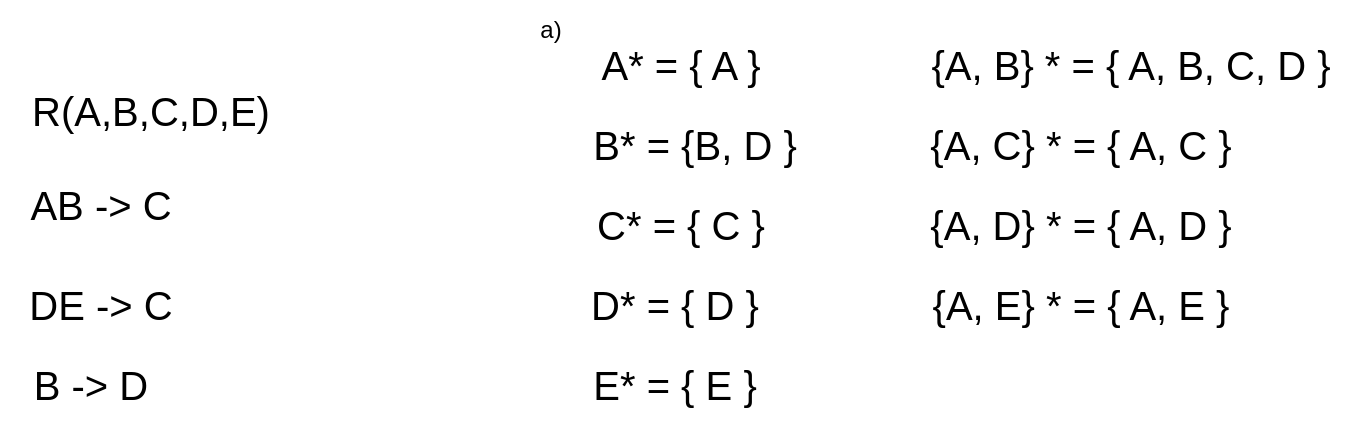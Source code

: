 <mxfile version="22.0.4" type="github">
  <diagram name="Page-1" id="JTp0ir5OQ6XoiUm9Y609">
    <mxGraphModel dx="954" dy="642" grid="1" gridSize="10" guides="1" tooltips="1" connect="1" arrows="1" fold="1" page="1" pageScale="1" pageWidth="850" pageHeight="1100" math="0" shadow="0">
      <root>
        <mxCell id="0" />
        <mxCell id="1" parent="0" />
        <mxCell id="IX39ahXA6RrBpwePIKiA-1" value="&lt;font style=&quot;font-size: 20px;&quot;&gt;R(A,B,C,D,E)&lt;/font&gt;" style="text;html=1;align=center;verticalAlign=middle;resizable=0;points=[];autosize=1;strokeColor=none;fillColor=none;" vertex="1" parent="1">
          <mxGeometry x="40" y="103" width="140" height="40" as="geometry" />
        </mxCell>
        <mxCell id="IX39ahXA6RrBpwePIKiA-2" value="AB -&amp;gt; C" style="text;html=1;align=center;verticalAlign=middle;resizable=0;points=[];autosize=1;strokeColor=none;fillColor=none;fontSize=20;" vertex="1" parent="1">
          <mxGeometry x="40" y="150" width="90" height="40" as="geometry" />
        </mxCell>
        <mxCell id="IX39ahXA6RrBpwePIKiA-3" value="DE -&amp;gt; C" style="text;html=1;align=center;verticalAlign=middle;resizable=0;points=[];autosize=1;strokeColor=none;fillColor=none;fontSize=20;" vertex="1" parent="1">
          <mxGeometry x="35" y="200" width="100" height="40" as="geometry" />
        </mxCell>
        <mxCell id="IX39ahXA6RrBpwePIKiA-4" value="B -&amp;gt; D" style="text;html=1;align=center;verticalAlign=middle;resizable=0;points=[];autosize=1;strokeColor=none;fillColor=none;fontSize=20;" vertex="1" parent="1">
          <mxGeometry x="40" y="240" width="80" height="40" as="geometry" />
        </mxCell>
        <mxCell id="IX39ahXA6RrBpwePIKiA-5" value="a)" style="text;html=1;align=center;verticalAlign=middle;resizable=0;points=[];autosize=1;strokeColor=none;fillColor=none;" vertex="1" parent="1">
          <mxGeometry x="295" y="68" width="30" height="30" as="geometry" />
        </mxCell>
        <mxCell id="IX39ahXA6RrBpwePIKiA-6" value="A* = { A }" style="text;html=1;align=center;verticalAlign=middle;resizable=0;points=[];autosize=1;strokeColor=none;fillColor=none;fontSize=20;" vertex="1" parent="1">
          <mxGeometry x="325" y="80" width="100" height="40" as="geometry" />
        </mxCell>
        <mxCell id="IX39ahXA6RrBpwePIKiA-7" value="B* = {B, D }" style="text;html=1;align=center;verticalAlign=middle;resizable=0;points=[];autosize=1;strokeColor=none;fillColor=none;fontSize=20;" vertex="1" parent="1">
          <mxGeometry x="317" y="120" width="130" height="40" as="geometry" />
        </mxCell>
        <mxCell id="IX39ahXA6RrBpwePIKiA-8" value="&lt;font style=&quot;font-size: 20px;&quot;&gt;C* = { C }&lt;/font&gt;" style="text;html=1;align=center;verticalAlign=middle;resizable=0;points=[];autosize=1;strokeColor=none;fillColor=none;" vertex="1" parent="1">
          <mxGeometry x="320" y="160" width="110" height="40" as="geometry" />
        </mxCell>
        <mxCell id="IX39ahXA6RrBpwePIKiA-9" value="D* = { D }" style="text;html=1;align=center;verticalAlign=middle;resizable=0;points=[];autosize=1;strokeColor=none;fillColor=none;fontSize=20;" vertex="1" parent="1">
          <mxGeometry x="317" y="200" width="110" height="40" as="geometry" />
        </mxCell>
        <mxCell id="IX39ahXA6RrBpwePIKiA-10" value="E* = { E }" style="text;html=1;align=center;verticalAlign=middle;resizable=0;points=[];autosize=1;strokeColor=none;fillColor=none;fontSize=20;" vertex="1" parent="1">
          <mxGeometry x="317" y="240" width="110" height="40" as="geometry" />
        </mxCell>
        <mxCell id="IX39ahXA6RrBpwePIKiA-11" value="{A, B} * = { A, B, C, D }" style="text;html=1;align=center;verticalAlign=middle;resizable=0;points=[];autosize=1;strokeColor=none;fillColor=none;fontSize=20;" vertex="1" parent="1">
          <mxGeometry x="490" y="80" width="220" height="40" as="geometry" />
        </mxCell>
        <mxCell id="IX39ahXA6RrBpwePIKiA-12" value="{A, C} * = { A, C }" style="text;html=1;align=center;verticalAlign=middle;resizable=0;points=[];autosize=1;strokeColor=none;fillColor=none;fontSize=20;" vertex="1" parent="1">
          <mxGeometry x="490" y="120" width="170" height="40" as="geometry" />
        </mxCell>
        <mxCell id="IX39ahXA6RrBpwePIKiA-13" value="{A, D} * = { A, D }" style="text;html=1;align=center;verticalAlign=middle;resizable=0;points=[];autosize=1;strokeColor=none;fillColor=none;fontSize=20;" vertex="1" parent="1">
          <mxGeometry x="490" y="160" width="170" height="40" as="geometry" />
        </mxCell>
        <mxCell id="IX39ahXA6RrBpwePIKiA-14" value="{A, E} * = { A, E }" style="text;html=1;align=center;verticalAlign=middle;resizable=0;points=[];autosize=1;strokeColor=none;fillColor=none;fontSize=20;" vertex="1" parent="1">
          <mxGeometry x="490" y="200" width="170" height="40" as="geometry" />
        </mxCell>
      </root>
    </mxGraphModel>
  </diagram>
</mxfile>
